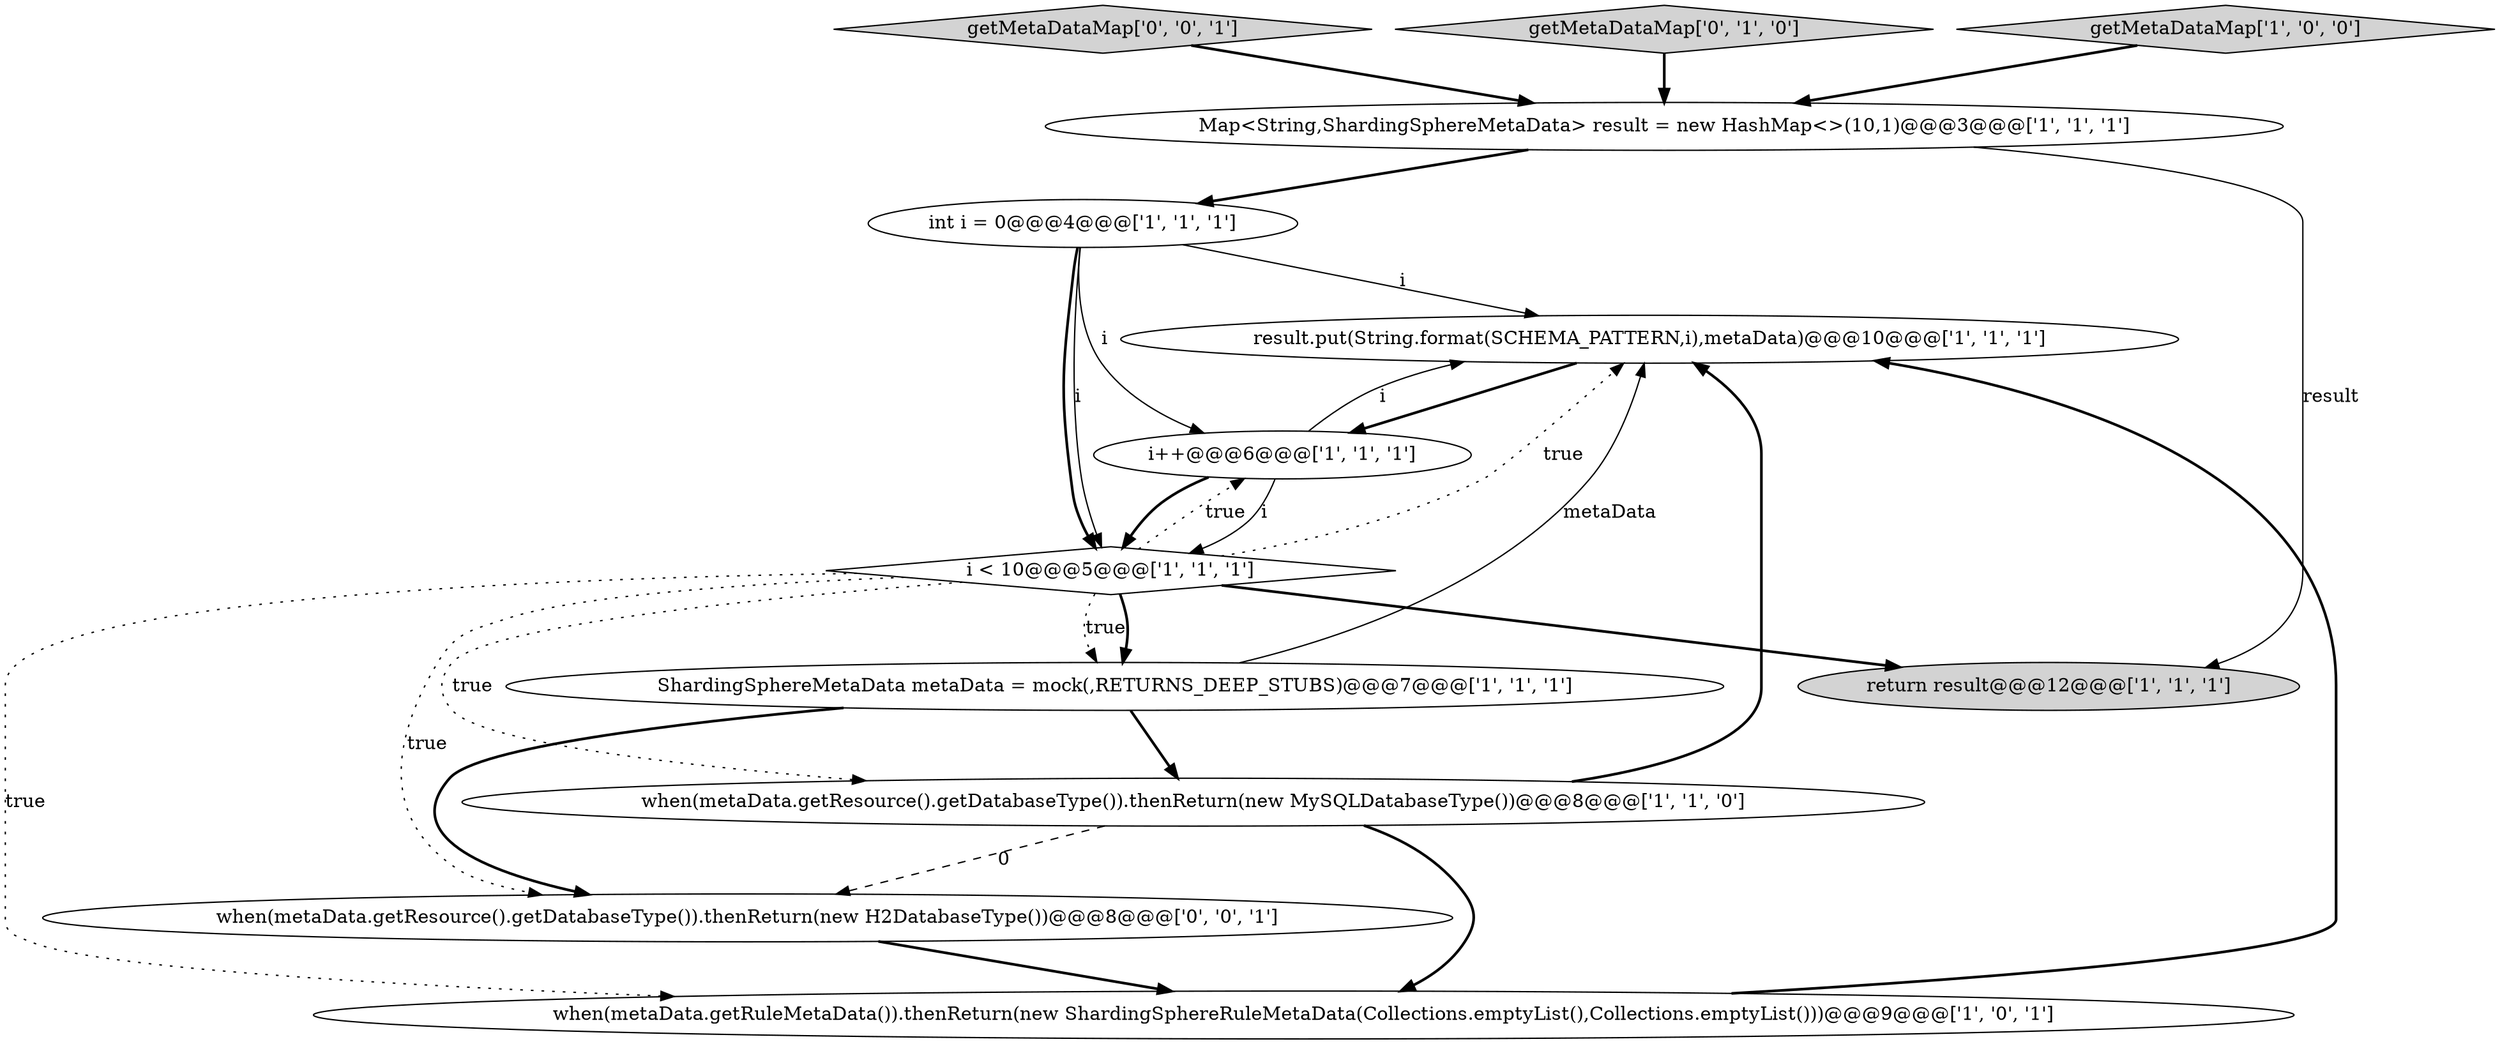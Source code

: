digraph {
8 [style = filled, label = "result.put(String.format(SCHEMA_PATTERN,i),metaData)@@@10@@@['1', '1', '1']", fillcolor = white, shape = ellipse image = "AAA0AAABBB1BBB"];
11 [style = filled, label = "getMetaDataMap['0', '0', '1']", fillcolor = lightgray, shape = diamond image = "AAA0AAABBB3BBB"];
9 [style = filled, label = "ShardingSphereMetaData metaData = mock(,RETURNS_DEEP_STUBS)@@@7@@@['1', '1', '1']", fillcolor = white, shape = ellipse image = "AAA0AAABBB1BBB"];
10 [style = filled, label = "getMetaDataMap['0', '1', '0']", fillcolor = lightgray, shape = diamond image = "AAA0AAABBB2BBB"];
12 [style = filled, label = "when(metaData.getResource().getDatabaseType()).thenReturn(new H2DatabaseType())@@@8@@@['0', '0', '1']", fillcolor = white, shape = ellipse image = "AAA0AAABBB3BBB"];
6 [style = filled, label = "when(metaData.getRuleMetaData()).thenReturn(new ShardingSphereRuleMetaData(Collections.emptyList(),Collections.emptyList()))@@@9@@@['1', '0', '1']", fillcolor = white, shape = ellipse image = "AAA0AAABBB1BBB"];
5 [style = filled, label = "int i = 0@@@4@@@['1', '1', '1']", fillcolor = white, shape = ellipse image = "AAA0AAABBB1BBB"];
7 [style = filled, label = "i < 10@@@5@@@['1', '1', '1']", fillcolor = white, shape = diamond image = "AAA0AAABBB1BBB"];
4 [style = filled, label = "getMetaDataMap['1', '0', '0']", fillcolor = lightgray, shape = diamond image = "AAA0AAABBB1BBB"];
3 [style = filled, label = "return result@@@12@@@['1', '1', '1']", fillcolor = lightgray, shape = ellipse image = "AAA0AAABBB1BBB"];
2 [style = filled, label = "when(metaData.getResource().getDatabaseType()).thenReturn(new MySQLDatabaseType())@@@8@@@['1', '1', '0']", fillcolor = white, shape = ellipse image = "AAA0AAABBB1BBB"];
0 [style = filled, label = "Map<String,ShardingSphereMetaData> result = new HashMap<>(10,1)@@@3@@@['1', '1', '1']", fillcolor = white, shape = ellipse image = "AAA0AAABBB1BBB"];
1 [style = filled, label = "i++@@@6@@@['1', '1', '1']", fillcolor = white, shape = ellipse image = "AAA0AAABBB1BBB"];
7->2 [style = dotted, label="true"];
7->6 [style = dotted, label="true"];
9->2 [style = bold, label=""];
2->6 [style = bold, label=""];
5->7 [style = solid, label="i"];
1->8 [style = solid, label="i"];
7->9 [style = dotted, label="true"];
5->1 [style = solid, label="i"];
12->6 [style = bold, label=""];
1->7 [style = bold, label=""];
7->3 [style = bold, label=""];
4->0 [style = bold, label=""];
7->12 [style = dotted, label="true"];
7->9 [style = bold, label=""];
8->1 [style = bold, label=""];
2->12 [style = dashed, label="0"];
11->0 [style = bold, label=""];
10->0 [style = bold, label=""];
6->8 [style = bold, label=""];
0->3 [style = solid, label="result"];
5->7 [style = bold, label=""];
9->12 [style = bold, label=""];
9->8 [style = solid, label="metaData"];
7->1 [style = dotted, label="true"];
7->8 [style = dotted, label="true"];
1->7 [style = solid, label="i"];
2->8 [style = bold, label=""];
0->5 [style = bold, label=""];
5->8 [style = solid, label="i"];
}
